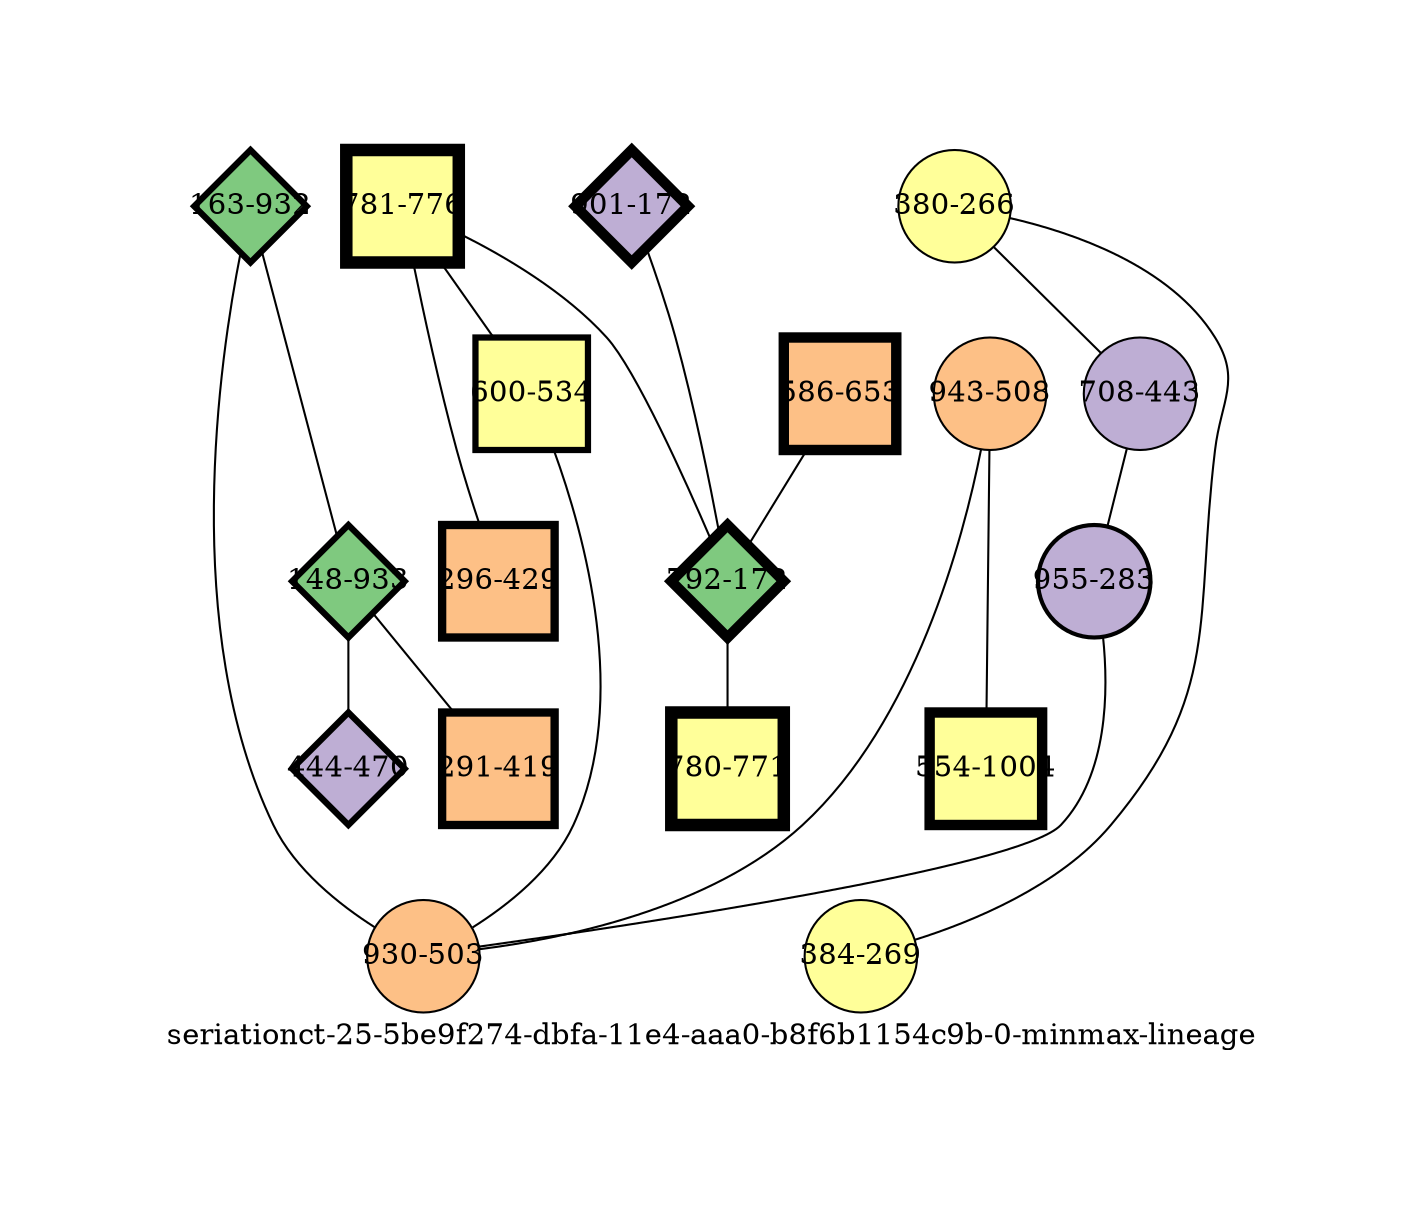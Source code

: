 strict graph "seriationct-25-5be9f274-dbfa-11e4-aaa0-b8f6b1154c9b-0-minmax-lineage" {
labelloc=b;
ratio=auto;
pad="1.0";
label="seriationct-25-5be9f274-dbfa-11e4-aaa0-b8f6b1154c9b-0-minmax-lineage";
node [width="0.75", style=filled, fixedsize=true, height="0.75", shape=circle, label=""];
0 [xCoordinate="776.0", appears_in_slice=6, yCoordinate="781.0", colorscheme=accent6, lineage_id=1, short_label="781-776", label="781-776", shape=square, cluster_id=3, fillcolor=4, size="500.0", id=0, penwidth="6.0"];
1 [xCoordinate="534.0", appears_in_slice=3, yCoordinate="600.0", colorscheme=accent6, lineage_id=1, short_label="600-534", label="600-534", shape=square, cluster_id=3, fillcolor=4, size="500.0", id=10, penwidth="3.0"];
2 [xCoordinate="429.0", appears_in_slice=4, yCoordinate="296.0", colorscheme=accent6, lineage_id=1, short_label="296-429", label="296-429", shape=square, cluster_id=2, fillcolor=3, size="500.0", id=2, penwidth="4.0"];
3 [xCoordinate="932.0", appears_in_slice=3, yCoordinate="163.0", colorscheme=accent6, lineage_id=2, short_label="163-932", label="163-932", shape=diamond, cluster_id=0, fillcolor=1, size="500.0", id=13, penwidth="3.0"];
4 [xCoordinate="266.0", appears_in_slice=1, yCoordinate="380.0", colorscheme=accent6, lineage_id=0, short_label="380-266", label="380-266", shape=circle, cluster_id=3, fillcolor=4, size="500.0", id=4, penwidth="1.0"];
5 [xCoordinate="172.0", appears_in_slice=5, yCoordinate="901.0", colorscheme=accent6, lineage_id=2, short_label="901-172", label="901-172", shape=diamond, cluster_id=1, fillcolor=2, size="500.0", id=5, penwidth="5.0"];
6 [xCoordinate="269.0", appears_in_slice=1, yCoordinate="384.0", colorscheme=accent6, lineage_id=0, short_label="384-269", label="384-269", shape=circle, cluster_id=3, fillcolor=4, size="500.0", id=6, penwidth="1.0"];
7 [xCoordinate="443.0", appears_in_slice=1, yCoordinate="708.0", colorscheme=accent6, lineage_id=0, short_label="708-443", label="708-443", shape=circle, cluster_id=1, fillcolor=2, size="500.0", id=7, penwidth="1.0"];
8 [xCoordinate="653.0", appears_in_slice=5, yCoordinate="586.0", colorscheme=accent6, lineage_id=1, short_label="586-653", label="586-653", shape=square, cluster_id=2, fillcolor=3, size="500.0", id=8, penwidth="5.0"];
9 [xCoordinate="172.0", appears_in_slice=5, yCoordinate="792.0", colorscheme=accent6, lineage_id=2, short_label="792-172", label="792-172", shape=diamond, cluster_id=0, fillcolor=1, size="500.0", id=9, penwidth="5.0"];
10 [xCoordinate="283.0", appears_in_slice=2, yCoordinate="955.0", colorscheme=accent6, lineage_id=0, short_label="955-283", label="955-283", shape=circle, cluster_id=1, fillcolor=2, size="500.0", id=1, penwidth="2.0"];
11 [xCoordinate="508.0", appears_in_slice=1, yCoordinate="943.0", colorscheme=accent6, lineage_id=0, short_label="943-508", label="943-508", shape=circle, cluster_id=2, fillcolor=3, size="500.0", id=11, penwidth="1.0"];
12 [xCoordinate="933.0", appears_in_slice=3, yCoordinate="148.0", colorscheme=accent6, lineage_id=2, short_label="148-933", label="148-933", shape=diamond, cluster_id=0, fillcolor=1, size="500.0", id=12, penwidth="3.0"];
13 [xCoordinate="503.0", appears_in_slice=1, yCoordinate="930.0", colorscheme=accent6, lineage_id=0, short_label="930-503", label="930-503", shape=circle, cluster_id=2, fillcolor=3, size="500.0", id=3, penwidth="1.0"];
14 [xCoordinate="771.0", appears_in_slice=6, yCoordinate="780.0", colorscheme=accent6, lineage_id=1, short_label="780-771", label="780-771", shape=square, cluster_id=3, fillcolor=4, size="500.0", id=14, penwidth="6.0"];
15 [xCoordinate="470.0", appears_in_slice=3, yCoordinate="444.0", colorscheme=accent6, lineage_id=2, short_label="444-470", label="444-470", shape=diamond, cluster_id=1, fillcolor=2, size="500.0", id=15, penwidth="3.0"];
16 [xCoordinate="419.0", appears_in_slice=4, yCoordinate="291.0", colorscheme=accent6, lineage_id=1, short_label="291-419", label="291-419", shape=square, cluster_id=2, fillcolor=3, size="500.0", id=16, penwidth="4.0"];
17 [xCoordinate="1004.0", appears_in_slice=5, yCoordinate="554.0", colorscheme=accent6, lineage_id=1, short_label="554-1004", label="554-1004", shape=square, cluster_id=3, fillcolor=4, size="500.0", id=17, penwidth="5.0"];
0 -- 1  [inverseweight="1.50884665232", weight="0.66275787434"];
0 -- 2  [inverseweight="1.71008393024", weight="0.584766620114"];
0 -- 9  [inverseweight="2.62903125953", weight="0.380368242628"];
1 -- 13  [inverseweight="1.5301041002", weight="0.653550304108"];
3 -- 12  [inverseweight="2.67951147313", weight="0.373202357978"];
3 -- 13  [inverseweight="1.34808602504", weight="0.741792423795"];
4 -- 6  [inverseweight="27.3587827582", weight="0.036551333765"];
4 -- 7  [inverseweight="9.11050646349", weight="0.109763381872"];
5 -- 9  [inverseweight="34.1792963512", weight="0.0292574776767"];
7 -- 10  [inverseweight="3.58369998451", weight="0.279041215594"];
8 -- 9  [inverseweight="27.3587827582", weight="0.036551333765"];
9 -- 14  [inverseweight="2.53230297442", weight="0.394897455044"];
10 -- 13  [inverseweight="1.43515898984", weight="0.696786911473"];
11 -- 17  [inverseweight="1.2680801521", weight="0.788593684986"];
11 -- 13  [inverseweight="17.6776695297", weight="0.0565685424949"];
12 -- 16  [inverseweight="4.51238544609", weight="0.221612274028"];
12 -- 15  [inverseweight="42.2577127364", weight="0.0236643191324"];
}
